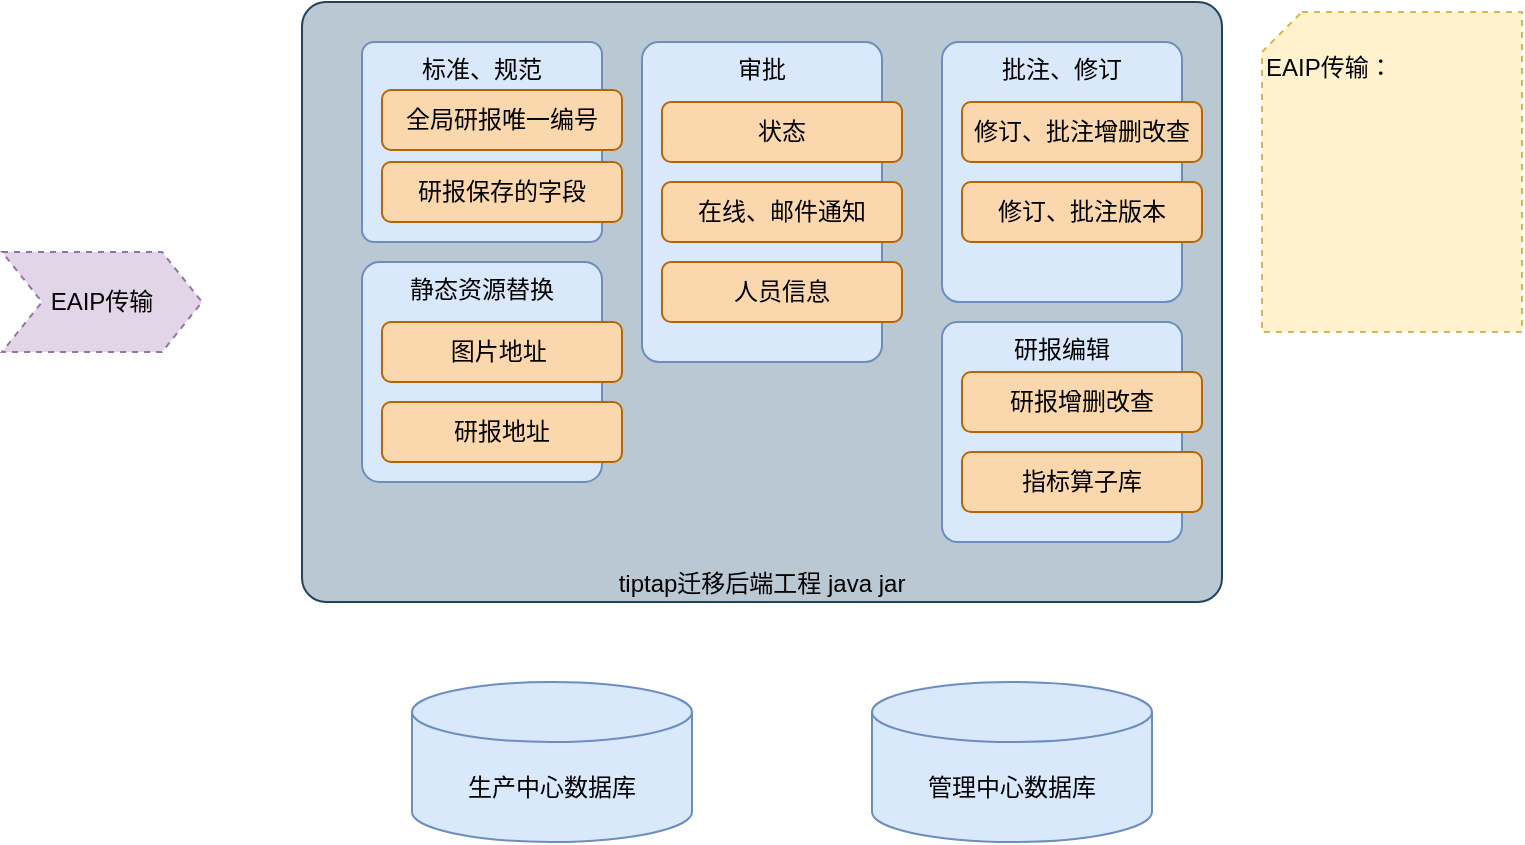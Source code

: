 <mxfile version="20.8.16" type="github">
  <diagram name="第 1 页" id="cxOlcbB1qj-5qwUDUt3x">
    <mxGraphModel dx="824" dy="618" grid="1" gridSize="10" guides="1" tooltips="1" connect="1" arrows="1" fold="1" page="1" pageScale="1" pageWidth="827" pageHeight="1169" math="0" shadow="0">
      <root>
        <mxCell id="0" />
        <mxCell id="1" parent="0" />
        <mxCell id="0MEXVl722VAajQtSkiim-1" value="tiptap迁移后端工程 java jar" style="rounded=1;whiteSpace=wrap;html=1;fillColor=#bac8d3;strokeColor=#23445d;verticalAlign=bottom;arcSize=4;" parent="1" vertex="1">
          <mxGeometry x="190" y="190" width="460" height="300" as="geometry" />
        </mxCell>
        <mxCell id="0MEXVl722VAajQtSkiim-2" value="标准、规范" style="rounded=1;whiteSpace=wrap;html=1;fillColor=#dae8fc;strokeColor=#6c8ebf;arcSize=6;verticalAlign=top;" parent="1" vertex="1">
          <mxGeometry x="220" y="210" width="120" height="100" as="geometry" />
        </mxCell>
        <mxCell id="0MEXVl722VAajQtSkiim-3" value="静态资源替换" style="rounded=1;whiteSpace=wrap;html=1;fillColor=#dae8fc;strokeColor=#6c8ebf;verticalAlign=top;arcSize=8;" parent="1" vertex="1">
          <mxGeometry x="220" y="320" width="120" height="110" as="geometry" />
        </mxCell>
        <mxCell id="0MEXVl722VAajQtSkiim-4" value="批注、修订" style="rounded=1;whiteSpace=wrap;html=1;fillColor=#dae8fc;strokeColor=#6c8ebf;verticalAlign=top;arcSize=7;" parent="1" vertex="1">
          <mxGeometry x="510" y="210" width="120" height="130" as="geometry" />
        </mxCell>
        <mxCell id="0MEXVl722VAajQtSkiim-5" value="全局研报唯一编号" style="rounded=1;whiteSpace=wrap;html=1;fillColor=#fad7ac;strokeColor=#b46504;" parent="1" vertex="1">
          <mxGeometry x="230" y="234" width="120" height="30" as="geometry" />
        </mxCell>
        <mxCell id="mCFDCRky8Mi1W4elYaA0-1" value="修订、批注版本" style="rounded=1;whiteSpace=wrap;html=1;fillColor=#fad7ac;strokeColor=#b46504;" vertex="1" parent="1">
          <mxGeometry x="520" y="280" width="120" height="30" as="geometry" />
        </mxCell>
        <mxCell id="mCFDCRky8Mi1W4elYaA0-4" value="图片地址&amp;nbsp;" style="rounded=1;whiteSpace=wrap;html=1;fillColor=#fad7ac;strokeColor=#b46504;" vertex="1" parent="1">
          <mxGeometry x="230" y="350" width="120" height="30" as="geometry" />
        </mxCell>
        <mxCell id="mCFDCRky8Mi1W4elYaA0-5" value="研报地址" style="rounded=1;whiteSpace=wrap;html=1;fillColor=#fad7ac;strokeColor=#b46504;" vertex="1" parent="1">
          <mxGeometry x="230" y="390" width="120" height="30" as="geometry" />
        </mxCell>
        <mxCell id="mCFDCRky8Mi1W4elYaA0-6" value="审批" style="rounded=1;whiteSpace=wrap;html=1;fillColor=#dae8fc;strokeColor=#6c8ebf;verticalAlign=top;arcSize=7;" vertex="1" parent="1">
          <mxGeometry x="360" y="210" width="120" height="160" as="geometry" />
        </mxCell>
        <mxCell id="mCFDCRky8Mi1W4elYaA0-7" value="研报保存的字段" style="rounded=1;whiteSpace=wrap;html=1;fillColor=#fad7ac;strokeColor=#b46504;" vertex="1" parent="1">
          <mxGeometry x="230" y="270" width="120" height="30" as="geometry" />
        </mxCell>
        <mxCell id="mCFDCRky8Mi1W4elYaA0-8" value="修订、批注增删改查" style="rounded=1;whiteSpace=wrap;html=1;fillColor=#fad7ac;strokeColor=#b46504;" vertex="1" parent="1">
          <mxGeometry x="520" y="240" width="120" height="30" as="geometry" />
        </mxCell>
        <mxCell id="mCFDCRky8Mi1W4elYaA0-9" value="状态" style="rounded=1;whiteSpace=wrap;html=1;fillColor=#fad7ac;strokeColor=#b46504;" vertex="1" parent="1">
          <mxGeometry x="370" y="240" width="120" height="30" as="geometry" />
        </mxCell>
        <mxCell id="mCFDCRky8Mi1W4elYaA0-10" value="在线、邮件通知" style="rounded=1;whiteSpace=wrap;html=1;fillColor=#fad7ac;strokeColor=#b46504;" vertex="1" parent="1">
          <mxGeometry x="370" y="280" width="120" height="30" as="geometry" />
        </mxCell>
        <mxCell id="mCFDCRky8Mi1W4elYaA0-2" value="人员信息" style="rounded=1;whiteSpace=wrap;html=1;fillColor=#fad7ac;strokeColor=#b46504;" vertex="1" parent="1">
          <mxGeometry x="370" y="320" width="120" height="30" as="geometry" />
        </mxCell>
        <mxCell id="mCFDCRky8Mi1W4elYaA0-12" value="EAIP传输" style="shape=step;perimeter=stepPerimeter;whiteSpace=wrap;html=1;fixedSize=1;fillColor=#e1d5e7;strokeColor=#9673a6;dashed=1;" vertex="1" parent="1">
          <mxGeometry x="40" y="315" width="100" height="50" as="geometry" />
        </mxCell>
        <mxCell id="mCFDCRky8Mi1W4elYaA0-13" value="研报编辑" style="rounded=1;whiteSpace=wrap;html=1;fillColor=#dae8fc;strokeColor=#6c8ebf;verticalAlign=top;arcSize=7;" vertex="1" parent="1">
          <mxGeometry x="510" y="350" width="120" height="110" as="geometry" />
        </mxCell>
        <mxCell id="mCFDCRky8Mi1W4elYaA0-14" value="研报增删改查" style="rounded=1;whiteSpace=wrap;html=1;fillColor=#fad7ac;strokeColor=#b46504;" vertex="1" parent="1">
          <mxGeometry x="520" y="375" width="120" height="30" as="geometry" />
        </mxCell>
        <mxCell id="mCFDCRky8Mi1W4elYaA0-15" value="指标算子库" style="rounded=1;whiteSpace=wrap;html=1;fillColor=#fad7ac;strokeColor=#b46504;" vertex="1" parent="1">
          <mxGeometry x="520" y="415" width="120" height="30" as="geometry" />
        </mxCell>
        <mxCell id="mCFDCRky8Mi1W4elYaA0-17" value="管理中心数据库" style="shape=cylinder3;whiteSpace=wrap;html=1;boundedLbl=1;backgroundOutline=1;size=15;fillColor=#dae8fc;strokeColor=#6c8ebf;" vertex="1" parent="1">
          <mxGeometry x="475" y="530" width="140" height="80" as="geometry" />
        </mxCell>
        <mxCell id="mCFDCRky8Mi1W4elYaA0-18" value="生产中心数据库" style="shape=cylinder3;whiteSpace=wrap;html=1;boundedLbl=1;backgroundOutline=1;size=15;fillColor=#dae8fc;strokeColor=#6c8ebf;" vertex="1" parent="1">
          <mxGeometry x="245" y="530" width="140" height="80" as="geometry" />
        </mxCell>
        <mxCell id="mCFDCRky8Mi1W4elYaA0-19" value="&lt;br&gt;EAIP传输：&lt;br&gt;&lt;br&gt;" style="shape=card;whiteSpace=wrap;html=1;dashed=1;size=20;fillColor=#fff2cc;strokeColor=#d6b656;verticalAlign=top;align=left;" vertex="1" parent="1">
          <mxGeometry x="670" y="195" width="130" height="160" as="geometry" />
        </mxCell>
      </root>
    </mxGraphModel>
  </diagram>
</mxfile>
